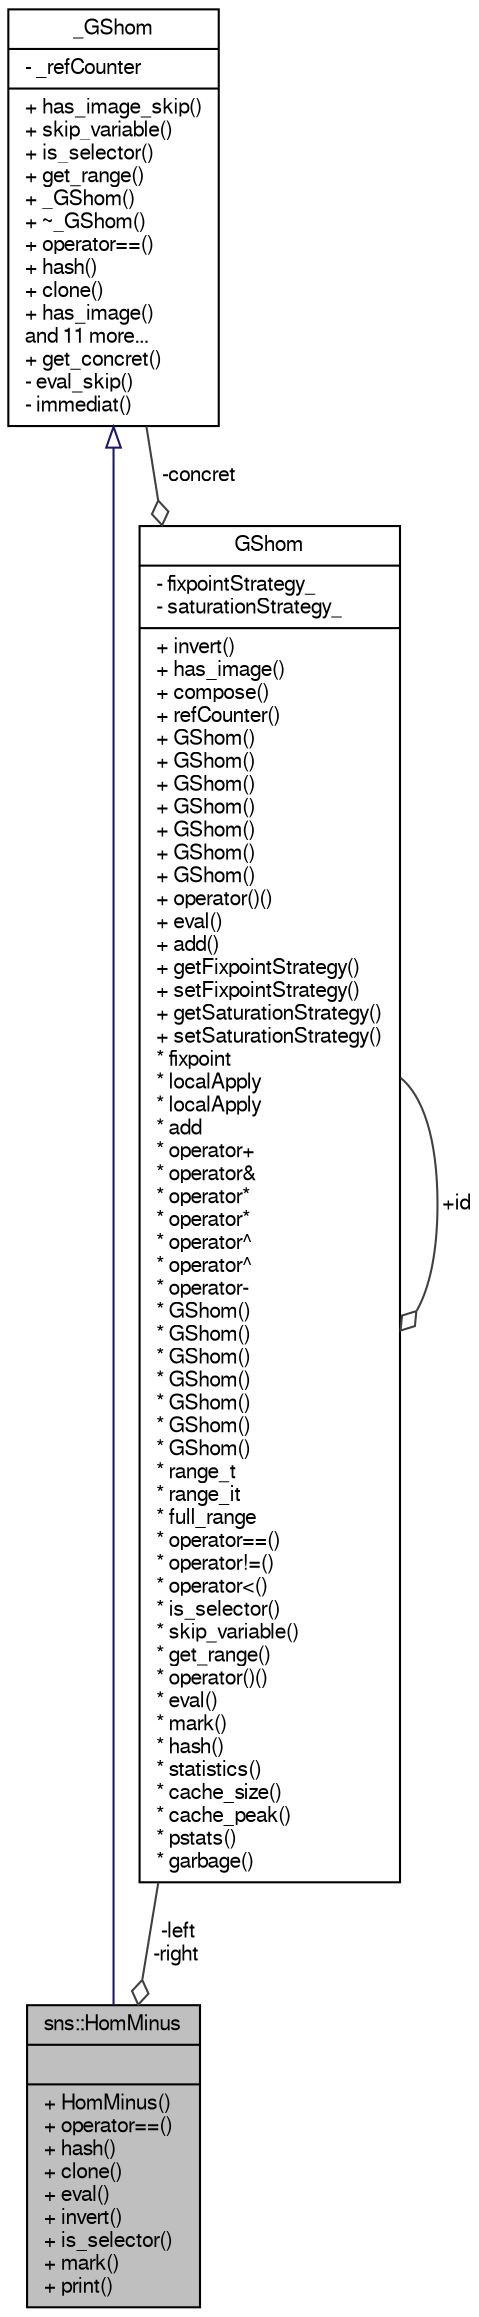 digraph "sns::HomMinus"
{
  edge [fontname="FreeSans",fontsize="10",labelfontname="FreeSans",labelfontsize="10"];
  node [fontname="FreeSans",fontsize="10",shape=record];
  Node1 [label="{sns::HomMinus\n||+ HomMinus()\l+ operator==()\l+ hash()\l+ clone()\l+ eval()\l+ invert()\l+ is_selector()\l+ mark()\l+ print()\l}",height=0.2,width=0.4,color="black", fillcolor="grey75", style="filled" fontcolor="black"];
  Node2 -> Node1 [dir="back",color="midnightblue",fontsize="10",style="solid",arrowtail="onormal",fontname="FreeSans"];
  Node2 [label="{_GShom\n|- _refCounter\l|+ has_image_skip()\l+ skip_variable()\l+ is_selector()\l+ get_range()\l+ _GShom()\l+ ~_GShom()\l+ operator==()\l+ hash()\l+ clone()\l+ has_image()\land 11 more...\l+ get_concret()\l- eval_skip()\l- immediat()\l}",height=0.2,width=0.4,color="black", fillcolor="white", style="filled",URL="$class__GShom.html",tooltip="The concrete data class for Homomorphisms. "];
  Node3 -> Node1 [color="grey25",fontsize="10",style="solid",label=" -left\n-right" ,arrowhead="odiamond",fontname="FreeSans"];
  Node3 [label="{GShom\n|- fixpointStrategy_\l- saturationStrategy_\l|+ invert()\l+ has_image()\l+ compose()\l+ refCounter()\l+ GShom()\l+ GShom()\l+ GShom()\l+ GShom()\l+ GShom()\l+ GShom()\l+ GShom()\l+ operator()()\l+ eval()\l+ add()\l+ getFixpointStrategy()\l+ setFixpointStrategy()\l+ getSaturationStrategy()\l+ setSaturationStrategy()\l* fixpoint\l* localApply\l* localApply\l* add\l* operator+\l* operator&\l* operator*\l* operator*\l* operator^\l* operator^\l* operator-\l* GShom()\l* GShom()\l* GShom()\l* GShom()\l* GShom()\l* GShom()\l* GShom()\l* range_t\l* range_it\l* full_range\l* operator==()\l* operator!=()\l* operator\<()\l* is_selector()\l* skip_variable()\l* get_range()\l* operator()()\l* eval()\l* mark()\l* hash()\l* statistics()\l* cache_size()\l* cache_peak()\l* pstats()\l* garbage()\l}",height=0.2,width=0.4,color="black", fillcolor="white", style="filled",URL="$classGShom.html",tooltip="This class is the base class for Homomorphisms over SDD. "];
  Node3 -> Node3 [color="grey25",fontsize="10",style="solid",label=" +id" ,arrowhead="odiamond",fontname="FreeSans"];
  Node2 -> Node3 [color="grey25",fontsize="10",style="solid",label=" -concret" ,arrowhead="odiamond",fontname="FreeSans"];
}
